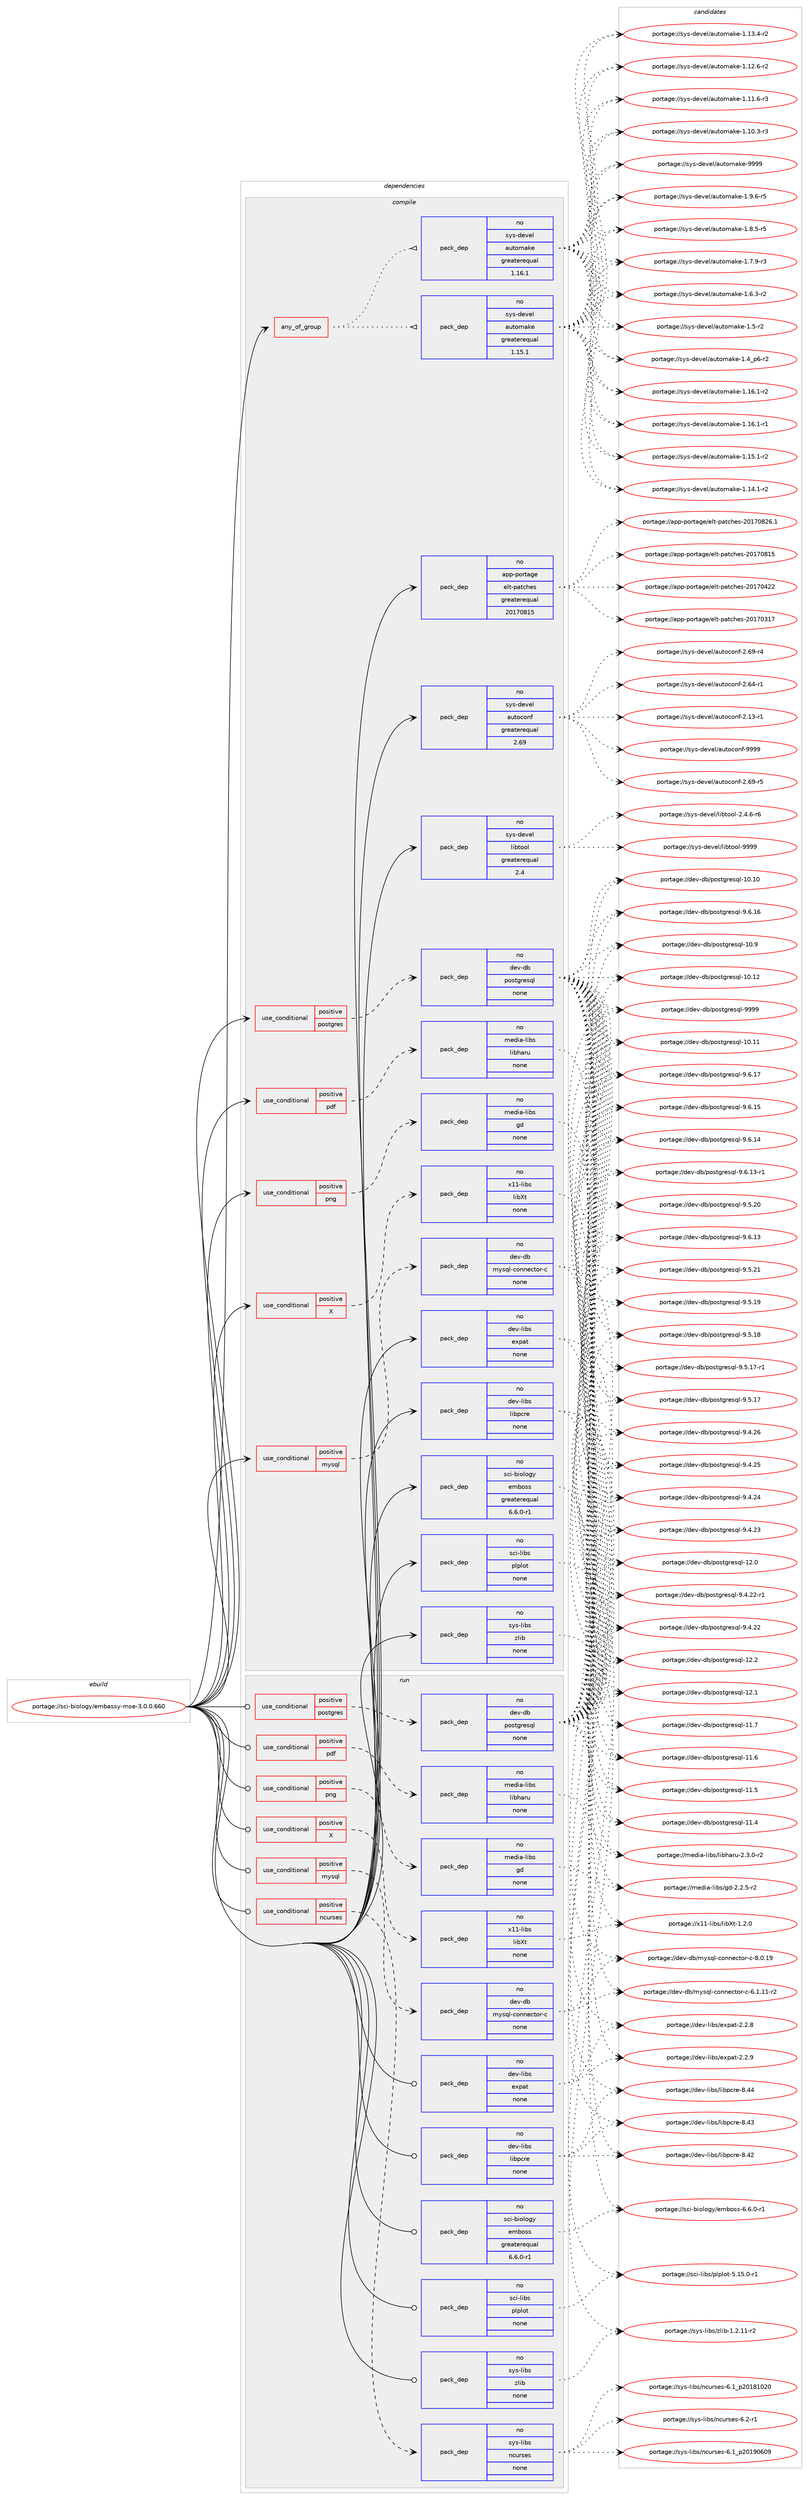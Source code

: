 digraph prolog {

# *************
# Graph options
# *************

newrank=true;
concentrate=true;
compound=true;
graph [rankdir=LR,fontname=Helvetica,fontsize=10,ranksep=1.5];#, ranksep=2.5, nodesep=0.2];
edge  [arrowhead=vee];
node  [fontname=Helvetica,fontsize=10];

# **********
# The ebuild
# **********

subgraph cluster_leftcol {
color=gray;
rank=same;
label=<<i>ebuild</i>>;
id [label="portage://sci-biology/embassy-mse-3.0.0.660", color=red, width=4, href="../sci-biology/embassy-mse-3.0.0.660.svg"];
}

# ****************
# The dependencies
# ****************

subgraph cluster_midcol {
color=gray;
label=<<i>dependencies</i>>;
subgraph cluster_compile {
fillcolor="#eeeeee";
style=filled;
label=<<i>compile</i>>;
subgraph any1183 {
dependency57295 [label=<<TABLE BORDER="0" CELLBORDER="1" CELLSPACING="0" CELLPADDING="4"><TR><TD CELLPADDING="10">any_of_group</TD></TR></TABLE>>, shape=none, color=red];subgraph pack44361 {
dependency57296 [label=<<TABLE BORDER="0" CELLBORDER="1" CELLSPACING="0" CELLPADDING="4" WIDTH="220"><TR><TD ROWSPAN="6" CELLPADDING="30">pack_dep</TD></TR><TR><TD WIDTH="110">no</TD></TR><TR><TD>sys-devel</TD></TR><TR><TD>automake</TD></TR><TR><TD>greaterequal</TD></TR><TR><TD>1.16.1</TD></TR></TABLE>>, shape=none, color=blue];
}
dependency57295:e -> dependency57296:w [weight=20,style="dotted",arrowhead="oinv"];
subgraph pack44362 {
dependency57297 [label=<<TABLE BORDER="0" CELLBORDER="1" CELLSPACING="0" CELLPADDING="4" WIDTH="220"><TR><TD ROWSPAN="6" CELLPADDING="30">pack_dep</TD></TR><TR><TD WIDTH="110">no</TD></TR><TR><TD>sys-devel</TD></TR><TR><TD>automake</TD></TR><TR><TD>greaterequal</TD></TR><TR><TD>1.15.1</TD></TR></TABLE>>, shape=none, color=blue];
}
dependency57295:e -> dependency57297:w [weight=20,style="dotted",arrowhead="oinv"];
}
id:e -> dependency57295:w [weight=20,style="solid",arrowhead="vee"];
subgraph cond11696 {
dependency57298 [label=<<TABLE BORDER="0" CELLBORDER="1" CELLSPACING="0" CELLPADDING="4"><TR><TD ROWSPAN="3" CELLPADDING="10">use_conditional</TD></TR><TR><TD>positive</TD></TR><TR><TD>X</TD></TR></TABLE>>, shape=none, color=red];
subgraph pack44363 {
dependency57299 [label=<<TABLE BORDER="0" CELLBORDER="1" CELLSPACING="0" CELLPADDING="4" WIDTH="220"><TR><TD ROWSPAN="6" CELLPADDING="30">pack_dep</TD></TR><TR><TD WIDTH="110">no</TD></TR><TR><TD>x11-libs</TD></TR><TR><TD>libXt</TD></TR><TR><TD>none</TD></TR><TR><TD></TD></TR></TABLE>>, shape=none, color=blue];
}
dependency57298:e -> dependency57299:w [weight=20,style="dashed",arrowhead="vee"];
}
id:e -> dependency57298:w [weight=20,style="solid",arrowhead="vee"];
subgraph cond11697 {
dependency57300 [label=<<TABLE BORDER="0" CELLBORDER="1" CELLSPACING="0" CELLPADDING="4"><TR><TD ROWSPAN="3" CELLPADDING="10">use_conditional</TD></TR><TR><TD>positive</TD></TR><TR><TD>mysql</TD></TR></TABLE>>, shape=none, color=red];
subgraph pack44364 {
dependency57301 [label=<<TABLE BORDER="0" CELLBORDER="1" CELLSPACING="0" CELLPADDING="4" WIDTH="220"><TR><TD ROWSPAN="6" CELLPADDING="30">pack_dep</TD></TR><TR><TD WIDTH="110">no</TD></TR><TR><TD>dev-db</TD></TR><TR><TD>mysql-connector-c</TD></TR><TR><TD>none</TD></TR><TR><TD></TD></TR></TABLE>>, shape=none, color=blue];
}
dependency57300:e -> dependency57301:w [weight=20,style="dashed",arrowhead="vee"];
}
id:e -> dependency57300:w [weight=20,style="solid",arrowhead="vee"];
subgraph cond11698 {
dependency57302 [label=<<TABLE BORDER="0" CELLBORDER="1" CELLSPACING="0" CELLPADDING="4"><TR><TD ROWSPAN="3" CELLPADDING="10">use_conditional</TD></TR><TR><TD>positive</TD></TR><TR><TD>pdf</TD></TR></TABLE>>, shape=none, color=red];
subgraph pack44365 {
dependency57303 [label=<<TABLE BORDER="0" CELLBORDER="1" CELLSPACING="0" CELLPADDING="4" WIDTH="220"><TR><TD ROWSPAN="6" CELLPADDING="30">pack_dep</TD></TR><TR><TD WIDTH="110">no</TD></TR><TR><TD>media-libs</TD></TR><TR><TD>libharu</TD></TR><TR><TD>none</TD></TR><TR><TD></TD></TR></TABLE>>, shape=none, color=blue];
}
dependency57302:e -> dependency57303:w [weight=20,style="dashed",arrowhead="vee"];
}
id:e -> dependency57302:w [weight=20,style="solid",arrowhead="vee"];
subgraph cond11699 {
dependency57304 [label=<<TABLE BORDER="0" CELLBORDER="1" CELLSPACING="0" CELLPADDING="4"><TR><TD ROWSPAN="3" CELLPADDING="10">use_conditional</TD></TR><TR><TD>positive</TD></TR><TR><TD>png</TD></TR></TABLE>>, shape=none, color=red];
subgraph pack44366 {
dependency57305 [label=<<TABLE BORDER="0" CELLBORDER="1" CELLSPACING="0" CELLPADDING="4" WIDTH="220"><TR><TD ROWSPAN="6" CELLPADDING="30">pack_dep</TD></TR><TR><TD WIDTH="110">no</TD></TR><TR><TD>media-libs</TD></TR><TR><TD>gd</TD></TR><TR><TD>none</TD></TR><TR><TD></TD></TR></TABLE>>, shape=none, color=blue];
}
dependency57304:e -> dependency57305:w [weight=20,style="dashed",arrowhead="vee"];
}
id:e -> dependency57304:w [weight=20,style="solid",arrowhead="vee"];
subgraph cond11700 {
dependency57306 [label=<<TABLE BORDER="0" CELLBORDER="1" CELLSPACING="0" CELLPADDING="4"><TR><TD ROWSPAN="3" CELLPADDING="10">use_conditional</TD></TR><TR><TD>positive</TD></TR><TR><TD>postgres</TD></TR></TABLE>>, shape=none, color=red];
subgraph pack44367 {
dependency57307 [label=<<TABLE BORDER="0" CELLBORDER="1" CELLSPACING="0" CELLPADDING="4" WIDTH="220"><TR><TD ROWSPAN="6" CELLPADDING="30">pack_dep</TD></TR><TR><TD WIDTH="110">no</TD></TR><TR><TD>dev-db</TD></TR><TR><TD>postgresql</TD></TR><TR><TD>none</TD></TR><TR><TD></TD></TR></TABLE>>, shape=none, color=blue];
}
dependency57306:e -> dependency57307:w [weight=20,style="dashed",arrowhead="vee"];
}
id:e -> dependency57306:w [weight=20,style="solid",arrowhead="vee"];
subgraph pack44368 {
dependency57308 [label=<<TABLE BORDER="0" CELLBORDER="1" CELLSPACING="0" CELLPADDING="4" WIDTH="220"><TR><TD ROWSPAN="6" CELLPADDING="30">pack_dep</TD></TR><TR><TD WIDTH="110">no</TD></TR><TR><TD>app-portage</TD></TR><TR><TD>elt-patches</TD></TR><TR><TD>greaterequal</TD></TR><TR><TD>20170815</TD></TR></TABLE>>, shape=none, color=blue];
}
id:e -> dependency57308:w [weight=20,style="solid",arrowhead="vee"];
subgraph pack44369 {
dependency57309 [label=<<TABLE BORDER="0" CELLBORDER="1" CELLSPACING="0" CELLPADDING="4" WIDTH="220"><TR><TD ROWSPAN="6" CELLPADDING="30">pack_dep</TD></TR><TR><TD WIDTH="110">no</TD></TR><TR><TD>dev-libs</TD></TR><TR><TD>expat</TD></TR><TR><TD>none</TD></TR><TR><TD></TD></TR></TABLE>>, shape=none, color=blue];
}
id:e -> dependency57309:w [weight=20,style="solid",arrowhead="vee"];
subgraph pack44370 {
dependency57310 [label=<<TABLE BORDER="0" CELLBORDER="1" CELLSPACING="0" CELLPADDING="4" WIDTH="220"><TR><TD ROWSPAN="6" CELLPADDING="30">pack_dep</TD></TR><TR><TD WIDTH="110">no</TD></TR><TR><TD>dev-libs</TD></TR><TR><TD>libpcre</TD></TR><TR><TD>none</TD></TR><TR><TD></TD></TR></TABLE>>, shape=none, color=blue];
}
id:e -> dependency57310:w [weight=20,style="solid",arrowhead="vee"];
subgraph pack44371 {
dependency57311 [label=<<TABLE BORDER="0" CELLBORDER="1" CELLSPACING="0" CELLPADDING="4" WIDTH="220"><TR><TD ROWSPAN="6" CELLPADDING="30">pack_dep</TD></TR><TR><TD WIDTH="110">no</TD></TR><TR><TD>sci-biology</TD></TR><TR><TD>emboss</TD></TR><TR><TD>greaterequal</TD></TR><TR><TD>6.6.0-r1</TD></TR></TABLE>>, shape=none, color=blue];
}
id:e -> dependency57311:w [weight=20,style="solid",arrowhead="vee"];
subgraph pack44372 {
dependency57312 [label=<<TABLE BORDER="0" CELLBORDER="1" CELLSPACING="0" CELLPADDING="4" WIDTH="220"><TR><TD ROWSPAN="6" CELLPADDING="30">pack_dep</TD></TR><TR><TD WIDTH="110">no</TD></TR><TR><TD>sci-libs</TD></TR><TR><TD>plplot</TD></TR><TR><TD>none</TD></TR><TR><TD></TD></TR></TABLE>>, shape=none, color=blue];
}
id:e -> dependency57312:w [weight=20,style="solid",arrowhead="vee"];
subgraph pack44373 {
dependency57313 [label=<<TABLE BORDER="0" CELLBORDER="1" CELLSPACING="0" CELLPADDING="4" WIDTH="220"><TR><TD ROWSPAN="6" CELLPADDING="30">pack_dep</TD></TR><TR><TD WIDTH="110">no</TD></TR><TR><TD>sys-devel</TD></TR><TR><TD>autoconf</TD></TR><TR><TD>greaterequal</TD></TR><TR><TD>2.69</TD></TR></TABLE>>, shape=none, color=blue];
}
id:e -> dependency57313:w [weight=20,style="solid",arrowhead="vee"];
subgraph pack44374 {
dependency57314 [label=<<TABLE BORDER="0" CELLBORDER="1" CELLSPACING="0" CELLPADDING="4" WIDTH="220"><TR><TD ROWSPAN="6" CELLPADDING="30">pack_dep</TD></TR><TR><TD WIDTH="110">no</TD></TR><TR><TD>sys-devel</TD></TR><TR><TD>libtool</TD></TR><TR><TD>greaterequal</TD></TR><TR><TD>2.4</TD></TR></TABLE>>, shape=none, color=blue];
}
id:e -> dependency57314:w [weight=20,style="solid",arrowhead="vee"];
subgraph pack44375 {
dependency57315 [label=<<TABLE BORDER="0" CELLBORDER="1" CELLSPACING="0" CELLPADDING="4" WIDTH="220"><TR><TD ROWSPAN="6" CELLPADDING="30">pack_dep</TD></TR><TR><TD WIDTH="110">no</TD></TR><TR><TD>sys-libs</TD></TR><TR><TD>zlib</TD></TR><TR><TD>none</TD></TR><TR><TD></TD></TR></TABLE>>, shape=none, color=blue];
}
id:e -> dependency57315:w [weight=20,style="solid",arrowhead="vee"];
}
subgraph cluster_compileandrun {
fillcolor="#eeeeee";
style=filled;
label=<<i>compile and run</i>>;
}
subgraph cluster_run {
fillcolor="#eeeeee";
style=filled;
label=<<i>run</i>>;
subgraph cond11701 {
dependency57316 [label=<<TABLE BORDER="0" CELLBORDER="1" CELLSPACING="0" CELLPADDING="4"><TR><TD ROWSPAN="3" CELLPADDING="10">use_conditional</TD></TR><TR><TD>positive</TD></TR><TR><TD>X</TD></TR></TABLE>>, shape=none, color=red];
subgraph pack44376 {
dependency57317 [label=<<TABLE BORDER="0" CELLBORDER="1" CELLSPACING="0" CELLPADDING="4" WIDTH="220"><TR><TD ROWSPAN="6" CELLPADDING="30">pack_dep</TD></TR><TR><TD WIDTH="110">no</TD></TR><TR><TD>x11-libs</TD></TR><TR><TD>libXt</TD></TR><TR><TD>none</TD></TR><TR><TD></TD></TR></TABLE>>, shape=none, color=blue];
}
dependency57316:e -> dependency57317:w [weight=20,style="dashed",arrowhead="vee"];
}
id:e -> dependency57316:w [weight=20,style="solid",arrowhead="odot"];
subgraph cond11702 {
dependency57318 [label=<<TABLE BORDER="0" CELLBORDER="1" CELLSPACING="0" CELLPADDING="4"><TR><TD ROWSPAN="3" CELLPADDING="10">use_conditional</TD></TR><TR><TD>positive</TD></TR><TR><TD>mysql</TD></TR></TABLE>>, shape=none, color=red];
subgraph pack44377 {
dependency57319 [label=<<TABLE BORDER="0" CELLBORDER="1" CELLSPACING="0" CELLPADDING="4" WIDTH="220"><TR><TD ROWSPAN="6" CELLPADDING="30">pack_dep</TD></TR><TR><TD WIDTH="110">no</TD></TR><TR><TD>dev-db</TD></TR><TR><TD>mysql-connector-c</TD></TR><TR><TD>none</TD></TR><TR><TD></TD></TR></TABLE>>, shape=none, color=blue];
}
dependency57318:e -> dependency57319:w [weight=20,style="dashed",arrowhead="vee"];
}
id:e -> dependency57318:w [weight=20,style="solid",arrowhead="odot"];
subgraph cond11703 {
dependency57320 [label=<<TABLE BORDER="0" CELLBORDER="1" CELLSPACING="0" CELLPADDING="4"><TR><TD ROWSPAN="3" CELLPADDING="10">use_conditional</TD></TR><TR><TD>positive</TD></TR><TR><TD>ncurses</TD></TR></TABLE>>, shape=none, color=red];
subgraph pack44378 {
dependency57321 [label=<<TABLE BORDER="0" CELLBORDER="1" CELLSPACING="0" CELLPADDING="4" WIDTH="220"><TR><TD ROWSPAN="6" CELLPADDING="30">pack_dep</TD></TR><TR><TD WIDTH="110">no</TD></TR><TR><TD>sys-libs</TD></TR><TR><TD>ncurses</TD></TR><TR><TD>none</TD></TR><TR><TD></TD></TR></TABLE>>, shape=none, color=blue];
}
dependency57320:e -> dependency57321:w [weight=20,style="dashed",arrowhead="vee"];
}
id:e -> dependency57320:w [weight=20,style="solid",arrowhead="odot"];
subgraph cond11704 {
dependency57322 [label=<<TABLE BORDER="0" CELLBORDER="1" CELLSPACING="0" CELLPADDING="4"><TR><TD ROWSPAN="3" CELLPADDING="10">use_conditional</TD></TR><TR><TD>positive</TD></TR><TR><TD>pdf</TD></TR></TABLE>>, shape=none, color=red];
subgraph pack44379 {
dependency57323 [label=<<TABLE BORDER="0" CELLBORDER="1" CELLSPACING="0" CELLPADDING="4" WIDTH="220"><TR><TD ROWSPAN="6" CELLPADDING="30">pack_dep</TD></TR><TR><TD WIDTH="110">no</TD></TR><TR><TD>media-libs</TD></TR><TR><TD>libharu</TD></TR><TR><TD>none</TD></TR><TR><TD></TD></TR></TABLE>>, shape=none, color=blue];
}
dependency57322:e -> dependency57323:w [weight=20,style="dashed",arrowhead="vee"];
}
id:e -> dependency57322:w [weight=20,style="solid",arrowhead="odot"];
subgraph cond11705 {
dependency57324 [label=<<TABLE BORDER="0" CELLBORDER="1" CELLSPACING="0" CELLPADDING="4"><TR><TD ROWSPAN="3" CELLPADDING="10">use_conditional</TD></TR><TR><TD>positive</TD></TR><TR><TD>png</TD></TR></TABLE>>, shape=none, color=red];
subgraph pack44380 {
dependency57325 [label=<<TABLE BORDER="0" CELLBORDER="1" CELLSPACING="0" CELLPADDING="4" WIDTH="220"><TR><TD ROWSPAN="6" CELLPADDING="30">pack_dep</TD></TR><TR><TD WIDTH="110">no</TD></TR><TR><TD>media-libs</TD></TR><TR><TD>gd</TD></TR><TR><TD>none</TD></TR><TR><TD></TD></TR></TABLE>>, shape=none, color=blue];
}
dependency57324:e -> dependency57325:w [weight=20,style="dashed",arrowhead="vee"];
}
id:e -> dependency57324:w [weight=20,style="solid",arrowhead="odot"];
subgraph cond11706 {
dependency57326 [label=<<TABLE BORDER="0" CELLBORDER="1" CELLSPACING="0" CELLPADDING="4"><TR><TD ROWSPAN="3" CELLPADDING="10">use_conditional</TD></TR><TR><TD>positive</TD></TR><TR><TD>postgres</TD></TR></TABLE>>, shape=none, color=red];
subgraph pack44381 {
dependency57327 [label=<<TABLE BORDER="0" CELLBORDER="1" CELLSPACING="0" CELLPADDING="4" WIDTH="220"><TR><TD ROWSPAN="6" CELLPADDING="30">pack_dep</TD></TR><TR><TD WIDTH="110">no</TD></TR><TR><TD>dev-db</TD></TR><TR><TD>postgresql</TD></TR><TR><TD>none</TD></TR><TR><TD></TD></TR></TABLE>>, shape=none, color=blue];
}
dependency57326:e -> dependency57327:w [weight=20,style="dashed",arrowhead="vee"];
}
id:e -> dependency57326:w [weight=20,style="solid",arrowhead="odot"];
subgraph pack44382 {
dependency57328 [label=<<TABLE BORDER="0" CELLBORDER="1" CELLSPACING="0" CELLPADDING="4" WIDTH="220"><TR><TD ROWSPAN="6" CELLPADDING="30">pack_dep</TD></TR><TR><TD WIDTH="110">no</TD></TR><TR><TD>dev-libs</TD></TR><TR><TD>expat</TD></TR><TR><TD>none</TD></TR><TR><TD></TD></TR></TABLE>>, shape=none, color=blue];
}
id:e -> dependency57328:w [weight=20,style="solid",arrowhead="odot"];
subgraph pack44383 {
dependency57329 [label=<<TABLE BORDER="0" CELLBORDER="1" CELLSPACING="0" CELLPADDING="4" WIDTH="220"><TR><TD ROWSPAN="6" CELLPADDING="30">pack_dep</TD></TR><TR><TD WIDTH="110">no</TD></TR><TR><TD>dev-libs</TD></TR><TR><TD>libpcre</TD></TR><TR><TD>none</TD></TR><TR><TD></TD></TR></TABLE>>, shape=none, color=blue];
}
id:e -> dependency57329:w [weight=20,style="solid",arrowhead="odot"];
subgraph pack44384 {
dependency57330 [label=<<TABLE BORDER="0" CELLBORDER="1" CELLSPACING="0" CELLPADDING="4" WIDTH="220"><TR><TD ROWSPAN="6" CELLPADDING="30">pack_dep</TD></TR><TR><TD WIDTH="110">no</TD></TR><TR><TD>sci-biology</TD></TR><TR><TD>emboss</TD></TR><TR><TD>greaterequal</TD></TR><TR><TD>6.6.0-r1</TD></TR></TABLE>>, shape=none, color=blue];
}
id:e -> dependency57330:w [weight=20,style="solid",arrowhead="odot"];
subgraph pack44385 {
dependency57331 [label=<<TABLE BORDER="0" CELLBORDER="1" CELLSPACING="0" CELLPADDING="4" WIDTH="220"><TR><TD ROWSPAN="6" CELLPADDING="30">pack_dep</TD></TR><TR><TD WIDTH="110">no</TD></TR><TR><TD>sci-libs</TD></TR><TR><TD>plplot</TD></TR><TR><TD>none</TD></TR><TR><TD></TD></TR></TABLE>>, shape=none, color=blue];
}
id:e -> dependency57331:w [weight=20,style="solid",arrowhead="odot"];
subgraph pack44386 {
dependency57332 [label=<<TABLE BORDER="0" CELLBORDER="1" CELLSPACING="0" CELLPADDING="4" WIDTH="220"><TR><TD ROWSPAN="6" CELLPADDING="30">pack_dep</TD></TR><TR><TD WIDTH="110">no</TD></TR><TR><TD>sys-libs</TD></TR><TR><TD>zlib</TD></TR><TR><TD>none</TD></TR><TR><TD></TD></TR></TABLE>>, shape=none, color=blue];
}
id:e -> dependency57332:w [weight=20,style="solid",arrowhead="odot"];
}
}

# **************
# The candidates
# **************

subgraph cluster_choices {
rank=same;
color=gray;
label=<<i>candidates</i>>;

subgraph choice44361 {
color=black;
nodesep=1;
choice115121115451001011181011084797117116111109971071014557575757 [label="portage://sys-devel/automake-9999", color=red, width=4,href="../sys-devel/automake-9999.svg"];
choice115121115451001011181011084797117116111109971071014549465746544511453 [label="portage://sys-devel/automake-1.9.6-r5", color=red, width=4,href="../sys-devel/automake-1.9.6-r5.svg"];
choice115121115451001011181011084797117116111109971071014549465646534511453 [label="portage://sys-devel/automake-1.8.5-r5", color=red, width=4,href="../sys-devel/automake-1.8.5-r5.svg"];
choice115121115451001011181011084797117116111109971071014549465546574511451 [label="portage://sys-devel/automake-1.7.9-r3", color=red, width=4,href="../sys-devel/automake-1.7.9-r3.svg"];
choice115121115451001011181011084797117116111109971071014549465446514511450 [label="portage://sys-devel/automake-1.6.3-r2", color=red, width=4,href="../sys-devel/automake-1.6.3-r2.svg"];
choice11512111545100101118101108479711711611110997107101454946534511450 [label="portage://sys-devel/automake-1.5-r2", color=red, width=4,href="../sys-devel/automake-1.5-r2.svg"];
choice115121115451001011181011084797117116111109971071014549465295112544511450 [label="portage://sys-devel/automake-1.4_p6-r2", color=red, width=4,href="../sys-devel/automake-1.4_p6-r2.svg"];
choice11512111545100101118101108479711711611110997107101454946495446494511450 [label="portage://sys-devel/automake-1.16.1-r2", color=red, width=4,href="../sys-devel/automake-1.16.1-r2.svg"];
choice11512111545100101118101108479711711611110997107101454946495446494511449 [label="portage://sys-devel/automake-1.16.1-r1", color=red, width=4,href="../sys-devel/automake-1.16.1-r1.svg"];
choice11512111545100101118101108479711711611110997107101454946495346494511450 [label="portage://sys-devel/automake-1.15.1-r2", color=red, width=4,href="../sys-devel/automake-1.15.1-r2.svg"];
choice11512111545100101118101108479711711611110997107101454946495246494511450 [label="portage://sys-devel/automake-1.14.1-r2", color=red, width=4,href="../sys-devel/automake-1.14.1-r2.svg"];
choice11512111545100101118101108479711711611110997107101454946495146524511450 [label="portage://sys-devel/automake-1.13.4-r2", color=red, width=4,href="../sys-devel/automake-1.13.4-r2.svg"];
choice11512111545100101118101108479711711611110997107101454946495046544511450 [label="portage://sys-devel/automake-1.12.6-r2", color=red, width=4,href="../sys-devel/automake-1.12.6-r2.svg"];
choice11512111545100101118101108479711711611110997107101454946494946544511451 [label="portage://sys-devel/automake-1.11.6-r3", color=red, width=4,href="../sys-devel/automake-1.11.6-r3.svg"];
choice11512111545100101118101108479711711611110997107101454946494846514511451 [label="portage://sys-devel/automake-1.10.3-r3", color=red, width=4,href="../sys-devel/automake-1.10.3-r3.svg"];
dependency57296:e -> choice115121115451001011181011084797117116111109971071014557575757:w [style=dotted,weight="100"];
dependency57296:e -> choice115121115451001011181011084797117116111109971071014549465746544511453:w [style=dotted,weight="100"];
dependency57296:e -> choice115121115451001011181011084797117116111109971071014549465646534511453:w [style=dotted,weight="100"];
dependency57296:e -> choice115121115451001011181011084797117116111109971071014549465546574511451:w [style=dotted,weight="100"];
dependency57296:e -> choice115121115451001011181011084797117116111109971071014549465446514511450:w [style=dotted,weight="100"];
dependency57296:e -> choice11512111545100101118101108479711711611110997107101454946534511450:w [style=dotted,weight="100"];
dependency57296:e -> choice115121115451001011181011084797117116111109971071014549465295112544511450:w [style=dotted,weight="100"];
dependency57296:e -> choice11512111545100101118101108479711711611110997107101454946495446494511450:w [style=dotted,weight="100"];
dependency57296:e -> choice11512111545100101118101108479711711611110997107101454946495446494511449:w [style=dotted,weight="100"];
dependency57296:e -> choice11512111545100101118101108479711711611110997107101454946495346494511450:w [style=dotted,weight="100"];
dependency57296:e -> choice11512111545100101118101108479711711611110997107101454946495246494511450:w [style=dotted,weight="100"];
dependency57296:e -> choice11512111545100101118101108479711711611110997107101454946495146524511450:w [style=dotted,weight="100"];
dependency57296:e -> choice11512111545100101118101108479711711611110997107101454946495046544511450:w [style=dotted,weight="100"];
dependency57296:e -> choice11512111545100101118101108479711711611110997107101454946494946544511451:w [style=dotted,weight="100"];
dependency57296:e -> choice11512111545100101118101108479711711611110997107101454946494846514511451:w [style=dotted,weight="100"];
}
subgraph choice44362 {
color=black;
nodesep=1;
choice115121115451001011181011084797117116111109971071014557575757 [label="portage://sys-devel/automake-9999", color=red, width=4,href="../sys-devel/automake-9999.svg"];
choice115121115451001011181011084797117116111109971071014549465746544511453 [label="portage://sys-devel/automake-1.9.6-r5", color=red, width=4,href="../sys-devel/automake-1.9.6-r5.svg"];
choice115121115451001011181011084797117116111109971071014549465646534511453 [label="portage://sys-devel/automake-1.8.5-r5", color=red, width=4,href="../sys-devel/automake-1.8.5-r5.svg"];
choice115121115451001011181011084797117116111109971071014549465546574511451 [label="portage://sys-devel/automake-1.7.9-r3", color=red, width=4,href="../sys-devel/automake-1.7.9-r3.svg"];
choice115121115451001011181011084797117116111109971071014549465446514511450 [label="portage://sys-devel/automake-1.6.3-r2", color=red, width=4,href="../sys-devel/automake-1.6.3-r2.svg"];
choice11512111545100101118101108479711711611110997107101454946534511450 [label="portage://sys-devel/automake-1.5-r2", color=red, width=4,href="../sys-devel/automake-1.5-r2.svg"];
choice115121115451001011181011084797117116111109971071014549465295112544511450 [label="portage://sys-devel/automake-1.4_p6-r2", color=red, width=4,href="../sys-devel/automake-1.4_p6-r2.svg"];
choice11512111545100101118101108479711711611110997107101454946495446494511450 [label="portage://sys-devel/automake-1.16.1-r2", color=red, width=4,href="../sys-devel/automake-1.16.1-r2.svg"];
choice11512111545100101118101108479711711611110997107101454946495446494511449 [label="portage://sys-devel/automake-1.16.1-r1", color=red, width=4,href="../sys-devel/automake-1.16.1-r1.svg"];
choice11512111545100101118101108479711711611110997107101454946495346494511450 [label="portage://sys-devel/automake-1.15.1-r2", color=red, width=4,href="../sys-devel/automake-1.15.1-r2.svg"];
choice11512111545100101118101108479711711611110997107101454946495246494511450 [label="portage://sys-devel/automake-1.14.1-r2", color=red, width=4,href="../sys-devel/automake-1.14.1-r2.svg"];
choice11512111545100101118101108479711711611110997107101454946495146524511450 [label="portage://sys-devel/automake-1.13.4-r2", color=red, width=4,href="../sys-devel/automake-1.13.4-r2.svg"];
choice11512111545100101118101108479711711611110997107101454946495046544511450 [label="portage://sys-devel/automake-1.12.6-r2", color=red, width=4,href="../sys-devel/automake-1.12.6-r2.svg"];
choice11512111545100101118101108479711711611110997107101454946494946544511451 [label="portage://sys-devel/automake-1.11.6-r3", color=red, width=4,href="../sys-devel/automake-1.11.6-r3.svg"];
choice11512111545100101118101108479711711611110997107101454946494846514511451 [label="portage://sys-devel/automake-1.10.3-r3", color=red, width=4,href="../sys-devel/automake-1.10.3-r3.svg"];
dependency57297:e -> choice115121115451001011181011084797117116111109971071014557575757:w [style=dotted,weight="100"];
dependency57297:e -> choice115121115451001011181011084797117116111109971071014549465746544511453:w [style=dotted,weight="100"];
dependency57297:e -> choice115121115451001011181011084797117116111109971071014549465646534511453:w [style=dotted,weight="100"];
dependency57297:e -> choice115121115451001011181011084797117116111109971071014549465546574511451:w [style=dotted,weight="100"];
dependency57297:e -> choice115121115451001011181011084797117116111109971071014549465446514511450:w [style=dotted,weight="100"];
dependency57297:e -> choice11512111545100101118101108479711711611110997107101454946534511450:w [style=dotted,weight="100"];
dependency57297:e -> choice115121115451001011181011084797117116111109971071014549465295112544511450:w [style=dotted,weight="100"];
dependency57297:e -> choice11512111545100101118101108479711711611110997107101454946495446494511450:w [style=dotted,weight="100"];
dependency57297:e -> choice11512111545100101118101108479711711611110997107101454946495446494511449:w [style=dotted,weight="100"];
dependency57297:e -> choice11512111545100101118101108479711711611110997107101454946495346494511450:w [style=dotted,weight="100"];
dependency57297:e -> choice11512111545100101118101108479711711611110997107101454946495246494511450:w [style=dotted,weight="100"];
dependency57297:e -> choice11512111545100101118101108479711711611110997107101454946495146524511450:w [style=dotted,weight="100"];
dependency57297:e -> choice11512111545100101118101108479711711611110997107101454946495046544511450:w [style=dotted,weight="100"];
dependency57297:e -> choice11512111545100101118101108479711711611110997107101454946494946544511451:w [style=dotted,weight="100"];
dependency57297:e -> choice11512111545100101118101108479711711611110997107101454946494846514511451:w [style=dotted,weight="100"];
}
subgraph choice44363 {
color=black;
nodesep=1;
choice12049494510810598115471081059888116454946504648 [label="portage://x11-libs/libXt-1.2.0", color=red, width=4,href="../x11-libs/libXt-1.2.0.svg"];
dependency57299:e -> choice12049494510810598115471081059888116454946504648:w [style=dotted,weight="100"];
}
subgraph choice44364 {
color=black;
nodesep=1;
choice100101118451009847109121115113108459911111011010199116111114459945564648464957 [label="portage://dev-db/mysql-connector-c-8.0.19", color=red, width=4,href="../dev-db/mysql-connector-c-8.0.19.svg"];
choice1001011184510098471091211151131084599111110110101991161111144599455446494649494511450 [label="portage://dev-db/mysql-connector-c-6.1.11-r2", color=red, width=4,href="../dev-db/mysql-connector-c-6.1.11-r2.svg"];
dependency57301:e -> choice100101118451009847109121115113108459911111011010199116111114459945564648464957:w [style=dotted,weight="100"];
dependency57301:e -> choice1001011184510098471091211151131084599111110110101991161111144599455446494649494511450:w [style=dotted,weight="100"];
}
subgraph choice44365 {
color=black;
nodesep=1;
choice1091011001059745108105981154710810598104971141174550465146484511450 [label="portage://media-libs/libharu-2.3.0-r2", color=red, width=4,href="../media-libs/libharu-2.3.0-r2.svg"];
dependency57303:e -> choice1091011001059745108105981154710810598104971141174550465146484511450:w [style=dotted,weight="100"];
}
subgraph choice44366 {
color=black;
nodesep=1;
choice109101100105974510810598115471031004550465046534511450 [label="portage://media-libs/gd-2.2.5-r2", color=red, width=4,href="../media-libs/gd-2.2.5-r2.svg"];
dependency57305:e -> choice109101100105974510810598115471031004550465046534511450:w [style=dotted,weight="100"];
}
subgraph choice44367 {
color=black;
nodesep=1;
choice1001011184510098471121111151161031141011151131084557575757 [label="portage://dev-db/postgresql-9999", color=red, width=4,href="../dev-db/postgresql-9999.svg"];
choice10010111845100984711211111511610311410111511310845574654464955 [label="portage://dev-db/postgresql-9.6.17", color=red, width=4,href="../dev-db/postgresql-9.6.17.svg"];
choice10010111845100984711211111511610311410111511310845574654464954 [label="portage://dev-db/postgresql-9.6.16", color=red, width=4,href="../dev-db/postgresql-9.6.16.svg"];
choice10010111845100984711211111511610311410111511310845574654464953 [label="portage://dev-db/postgresql-9.6.15", color=red, width=4,href="../dev-db/postgresql-9.6.15.svg"];
choice10010111845100984711211111511610311410111511310845574654464952 [label="portage://dev-db/postgresql-9.6.14", color=red, width=4,href="../dev-db/postgresql-9.6.14.svg"];
choice100101118451009847112111115116103114101115113108455746544649514511449 [label="portage://dev-db/postgresql-9.6.13-r1", color=red, width=4,href="../dev-db/postgresql-9.6.13-r1.svg"];
choice10010111845100984711211111511610311410111511310845574654464951 [label="portage://dev-db/postgresql-9.6.13", color=red, width=4,href="../dev-db/postgresql-9.6.13.svg"];
choice10010111845100984711211111511610311410111511310845574653465049 [label="portage://dev-db/postgresql-9.5.21", color=red, width=4,href="../dev-db/postgresql-9.5.21.svg"];
choice10010111845100984711211111511610311410111511310845574653465048 [label="portage://dev-db/postgresql-9.5.20", color=red, width=4,href="../dev-db/postgresql-9.5.20.svg"];
choice10010111845100984711211111511610311410111511310845574653464957 [label="portage://dev-db/postgresql-9.5.19", color=red, width=4,href="../dev-db/postgresql-9.5.19.svg"];
choice10010111845100984711211111511610311410111511310845574653464956 [label="portage://dev-db/postgresql-9.5.18", color=red, width=4,href="../dev-db/postgresql-9.5.18.svg"];
choice100101118451009847112111115116103114101115113108455746534649554511449 [label="portage://dev-db/postgresql-9.5.17-r1", color=red, width=4,href="../dev-db/postgresql-9.5.17-r1.svg"];
choice10010111845100984711211111511610311410111511310845574653464955 [label="portage://dev-db/postgresql-9.5.17", color=red, width=4,href="../dev-db/postgresql-9.5.17.svg"];
choice10010111845100984711211111511610311410111511310845574652465054 [label="portage://dev-db/postgresql-9.4.26", color=red, width=4,href="../dev-db/postgresql-9.4.26.svg"];
choice10010111845100984711211111511610311410111511310845574652465053 [label="portage://dev-db/postgresql-9.4.25", color=red, width=4,href="../dev-db/postgresql-9.4.25.svg"];
choice10010111845100984711211111511610311410111511310845574652465052 [label="portage://dev-db/postgresql-9.4.24", color=red, width=4,href="../dev-db/postgresql-9.4.24.svg"];
choice10010111845100984711211111511610311410111511310845574652465051 [label="portage://dev-db/postgresql-9.4.23", color=red, width=4,href="../dev-db/postgresql-9.4.23.svg"];
choice100101118451009847112111115116103114101115113108455746524650504511449 [label="portage://dev-db/postgresql-9.4.22-r1", color=red, width=4,href="../dev-db/postgresql-9.4.22-r1.svg"];
choice10010111845100984711211111511610311410111511310845574652465050 [label="portage://dev-db/postgresql-9.4.22", color=red, width=4,href="../dev-db/postgresql-9.4.22.svg"];
choice1001011184510098471121111151161031141011151131084549504650 [label="portage://dev-db/postgresql-12.2", color=red, width=4,href="../dev-db/postgresql-12.2.svg"];
choice1001011184510098471121111151161031141011151131084549504649 [label="portage://dev-db/postgresql-12.1", color=red, width=4,href="../dev-db/postgresql-12.1.svg"];
choice1001011184510098471121111151161031141011151131084549504648 [label="portage://dev-db/postgresql-12.0", color=red, width=4,href="../dev-db/postgresql-12.0.svg"];
choice1001011184510098471121111151161031141011151131084549494655 [label="portage://dev-db/postgresql-11.7", color=red, width=4,href="../dev-db/postgresql-11.7.svg"];
choice1001011184510098471121111151161031141011151131084549494654 [label="portage://dev-db/postgresql-11.6", color=red, width=4,href="../dev-db/postgresql-11.6.svg"];
choice1001011184510098471121111151161031141011151131084549494653 [label="portage://dev-db/postgresql-11.5", color=red, width=4,href="../dev-db/postgresql-11.5.svg"];
choice1001011184510098471121111151161031141011151131084549494652 [label="portage://dev-db/postgresql-11.4", color=red, width=4,href="../dev-db/postgresql-11.4.svg"];
choice1001011184510098471121111151161031141011151131084549484657 [label="portage://dev-db/postgresql-10.9", color=red, width=4,href="../dev-db/postgresql-10.9.svg"];
choice100101118451009847112111115116103114101115113108454948464950 [label="portage://dev-db/postgresql-10.12", color=red, width=4,href="../dev-db/postgresql-10.12.svg"];
choice100101118451009847112111115116103114101115113108454948464949 [label="portage://dev-db/postgresql-10.11", color=red, width=4,href="../dev-db/postgresql-10.11.svg"];
choice100101118451009847112111115116103114101115113108454948464948 [label="portage://dev-db/postgresql-10.10", color=red, width=4,href="../dev-db/postgresql-10.10.svg"];
dependency57307:e -> choice1001011184510098471121111151161031141011151131084557575757:w [style=dotted,weight="100"];
dependency57307:e -> choice10010111845100984711211111511610311410111511310845574654464955:w [style=dotted,weight="100"];
dependency57307:e -> choice10010111845100984711211111511610311410111511310845574654464954:w [style=dotted,weight="100"];
dependency57307:e -> choice10010111845100984711211111511610311410111511310845574654464953:w [style=dotted,weight="100"];
dependency57307:e -> choice10010111845100984711211111511610311410111511310845574654464952:w [style=dotted,weight="100"];
dependency57307:e -> choice100101118451009847112111115116103114101115113108455746544649514511449:w [style=dotted,weight="100"];
dependency57307:e -> choice10010111845100984711211111511610311410111511310845574654464951:w [style=dotted,weight="100"];
dependency57307:e -> choice10010111845100984711211111511610311410111511310845574653465049:w [style=dotted,weight="100"];
dependency57307:e -> choice10010111845100984711211111511610311410111511310845574653465048:w [style=dotted,weight="100"];
dependency57307:e -> choice10010111845100984711211111511610311410111511310845574653464957:w [style=dotted,weight="100"];
dependency57307:e -> choice10010111845100984711211111511610311410111511310845574653464956:w [style=dotted,weight="100"];
dependency57307:e -> choice100101118451009847112111115116103114101115113108455746534649554511449:w [style=dotted,weight="100"];
dependency57307:e -> choice10010111845100984711211111511610311410111511310845574653464955:w [style=dotted,weight="100"];
dependency57307:e -> choice10010111845100984711211111511610311410111511310845574652465054:w [style=dotted,weight="100"];
dependency57307:e -> choice10010111845100984711211111511610311410111511310845574652465053:w [style=dotted,weight="100"];
dependency57307:e -> choice10010111845100984711211111511610311410111511310845574652465052:w [style=dotted,weight="100"];
dependency57307:e -> choice10010111845100984711211111511610311410111511310845574652465051:w [style=dotted,weight="100"];
dependency57307:e -> choice100101118451009847112111115116103114101115113108455746524650504511449:w [style=dotted,weight="100"];
dependency57307:e -> choice10010111845100984711211111511610311410111511310845574652465050:w [style=dotted,weight="100"];
dependency57307:e -> choice1001011184510098471121111151161031141011151131084549504650:w [style=dotted,weight="100"];
dependency57307:e -> choice1001011184510098471121111151161031141011151131084549504649:w [style=dotted,weight="100"];
dependency57307:e -> choice1001011184510098471121111151161031141011151131084549504648:w [style=dotted,weight="100"];
dependency57307:e -> choice1001011184510098471121111151161031141011151131084549494655:w [style=dotted,weight="100"];
dependency57307:e -> choice1001011184510098471121111151161031141011151131084549494654:w [style=dotted,weight="100"];
dependency57307:e -> choice1001011184510098471121111151161031141011151131084549494653:w [style=dotted,weight="100"];
dependency57307:e -> choice1001011184510098471121111151161031141011151131084549494652:w [style=dotted,weight="100"];
dependency57307:e -> choice1001011184510098471121111151161031141011151131084549484657:w [style=dotted,weight="100"];
dependency57307:e -> choice100101118451009847112111115116103114101115113108454948464950:w [style=dotted,weight="100"];
dependency57307:e -> choice100101118451009847112111115116103114101115113108454948464949:w [style=dotted,weight="100"];
dependency57307:e -> choice100101118451009847112111115116103114101115113108454948464948:w [style=dotted,weight="100"];
}
subgraph choice44368 {
color=black;
nodesep=1;
choice971121124511211111411697103101471011081164511297116991041011154550484955485650544649 [label="portage://app-portage/elt-patches-20170826.1", color=red, width=4,href="../app-portage/elt-patches-20170826.1.svg"];
choice97112112451121111141169710310147101108116451129711699104101115455048495548564953 [label="portage://app-portage/elt-patches-20170815", color=red, width=4,href="../app-portage/elt-patches-20170815.svg"];
choice97112112451121111141169710310147101108116451129711699104101115455048495548525050 [label="portage://app-portage/elt-patches-20170422", color=red, width=4,href="../app-portage/elt-patches-20170422.svg"];
choice97112112451121111141169710310147101108116451129711699104101115455048495548514955 [label="portage://app-portage/elt-patches-20170317", color=red, width=4,href="../app-portage/elt-patches-20170317.svg"];
dependency57308:e -> choice971121124511211111411697103101471011081164511297116991041011154550484955485650544649:w [style=dotted,weight="100"];
dependency57308:e -> choice97112112451121111141169710310147101108116451129711699104101115455048495548564953:w [style=dotted,weight="100"];
dependency57308:e -> choice97112112451121111141169710310147101108116451129711699104101115455048495548525050:w [style=dotted,weight="100"];
dependency57308:e -> choice97112112451121111141169710310147101108116451129711699104101115455048495548514955:w [style=dotted,weight="100"];
}
subgraph choice44369 {
color=black;
nodesep=1;
choice10010111845108105981154710112011297116455046504657 [label="portage://dev-libs/expat-2.2.9", color=red, width=4,href="../dev-libs/expat-2.2.9.svg"];
choice10010111845108105981154710112011297116455046504656 [label="portage://dev-libs/expat-2.2.8", color=red, width=4,href="../dev-libs/expat-2.2.8.svg"];
dependency57309:e -> choice10010111845108105981154710112011297116455046504657:w [style=dotted,weight="100"];
dependency57309:e -> choice10010111845108105981154710112011297116455046504656:w [style=dotted,weight="100"];
}
subgraph choice44370 {
color=black;
nodesep=1;
choice10010111845108105981154710810598112991141014556465252 [label="portage://dev-libs/libpcre-8.44", color=red, width=4,href="../dev-libs/libpcre-8.44.svg"];
choice10010111845108105981154710810598112991141014556465251 [label="portage://dev-libs/libpcre-8.43", color=red, width=4,href="../dev-libs/libpcre-8.43.svg"];
choice10010111845108105981154710810598112991141014556465250 [label="portage://dev-libs/libpcre-8.42", color=red, width=4,href="../dev-libs/libpcre-8.42.svg"];
dependency57310:e -> choice10010111845108105981154710810598112991141014556465252:w [style=dotted,weight="100"];
dependency57310:e -> choice10010111845108105981154710810598112991141014556465251:w [style=dotted,weight="100"];
dependency57310:e -> choice10010111845108105981154710810598112991141014556465250:w [style=dotted,weight="100"];
}
subgraph choice44371 {
color=black;
nodesep=1;
choice11599105459810511110811110312147101109981111151154554465446484511449 [label="portage://sci-biology/emboss-6.6.0-r1", color=red, width=4,href="../sci-biology/emboss-6.6.0-r1.svg"];
dependency57311:e -> choice11599105459810511110811110312147101109981111151154554465446484511449:w [style=dotted,weight="100"];
}
subgraph choice44372 {
color=black;
nodesep=1;
choice11599105451081059811547112108112108111116455346495346484511449 [label="portage://sci-libs/plplot-5.15.0-r1", color=red, width=4,href="../sci-libs/plplot-5.15.0-r1.svg"];
dependency57312:e -> choice11599105451081059811547112108112108111116455346495346484511449:w [style=dotted,weight="100"];
}
subgraph choice44373 {
color=black;
nodesep=1;
choice115121115451001011181011084797117116111991111101024557575757 [label="portage://sys-devel/autoconf-9999", color=red, width=4,href="../sys-devel/autoconf-9999.svg"];
choice1151211154510010111810110847971171161119911111010245504654574511453 [label="portage://sys-devel/autoconf-2.69-r5", color=red, width=4,href="../sys-devel/autoconf-2.69-r5.svg"];
choice1151211154510010111810110847971171161119911111010245504654574511452 [label="portage://sys-devel/autoconf-2.69-r4", color=red, width=4,href="../sys-devel/autoconf-2.69-r4.svg"];
choice1151211154510010111810110847971171161119911111010245504654524511449 [label="portage://sys-devel/autoconf-2.64-r1", color=red, width=4,href="../sys-devel/autoconf-2.64-r1.svg"];
choice1151211154510010111810110847971171161119911111010245504649514511449 [label="portage://sys-devel/autoconf-2.13-r1", color=red, width=4,href="../sys-devel/autoconf-2.13-r1.svg"];
dependency57313:e -> choice115121115451001011181011084797117116111991111101024557575757:w [style=dotted,weight="100"];
dependency57313:e -> choice1151211154510010111810110847971171161119911111010245504654574511453:w [style=dotted,weight="100"];
dependency57313:e -> choice1151211154510010111810110847971171161119911111010245504654574511452:w [style=dotted,weight="100"];
dependency57313:e -> choice1151211154510010111810110847971171161119911111010245504654524511449:w [style=dotted,weight="100"];
dependency57313:e -> choice1151211154510010111810110847971171161119911111010245504649514511449:w [style=dotted,weight="100"];
}
subgraph choice44374 {
color=black;
nodesep=1;
choice1151211154510010111810110847108105981161111111084557575757 [label="portage://sys-devel/libtool-9999", color=red, width=4,href="../sys-devel/libtool-9999.svg"];
choice1151211154510010111810110847108105981161111111084550465246544511454 [label="portage://sys-devel/libtool-2.4.6-r6", color=red, width=4,href="../sys-devel/libtool-2.4.6-r6.svg"];
dependency57314:e -> choice1151211154510010111810110847108105981161111111084557575757:w [style=dotted,weight="100"];
dependency57314:e -> choice1151211154510010111810110847108105981161111111084550465246544511454:w [style=dotted,weight="100"];
}
subgraph choice44375 {
color=black;
nodesep=1;
choice11512111545108105981154712210810598454946504649494511450 [label="portage://sys-libs/zlib-1.2.11-r2", color=red, width=4,href="../sys-libs/zlib-1.2.11-r2.svg"];
dependency57315:e -> choice11512111545108105981154712210810598454946504649494511450:w [style=dotted,weight="100"];
}
subgraph choice44376 {
color=black;
nodesep=1;
choice12049494510810598115471081059888116454946504648 [label="portage://x11-libs/libXt-1.2.0", color=red, width=4,href="../x11-libs/libXt-1.2.0.svg"];
dependency57317:e -> choice12049494510810598115471081059888116454946504648:w [style=dotted,weight="100"];
}
subgraph choice44377 {
color=black;
nodesep=1;
choice100101118451009847109121115113108459911111011010199116111114459945564648464957 [label="portage://dev-db/mysql-connector-c-8.0.19", color=red, width=4,href="../dev-db/mysql-connector-c-8.0.19.svg"];
choice1001011184510098471091211151131084599111110110101991161111144599455446494649494511450 [label="portage://dev-db/mysql-connector-c-6.1.11-r2", color=red, width=4,href="../dev-db/mysql-connector-c-6.1.11-r2.svg"];
dependency57319:e -> choice100101118451009847109121115113108459911111011010199116111114459945564648464957:w [style=dotted,weight="100"];
dependency57319:e -> choice1001011184510098471091211151131084599111110110101991161111144599455446494649494511450:w [style=dotted,weight="100"];
}
subgraph choice44378 {
color=black;
nodesep=1;
choice11512111545108105981154711099117114115101115455446504511449 [label="portage://sys-libs/ncurses-6.2-r1", color=red, width=4,href="../sys-libs/ncurses-6.2-r1.svg"];
choice1151211154510810598115471109911711411510111545544649951125048495748544857 [label="portage://sys-libs/ncurses-6.1_p20190609", color=red, width=4,href="../sys-libs/ncurses-6.1_p20190609.svg"];
choice1151211154510810598115471109911711411510111545544649951125048495649485048 [label="portage://sys-libs/ncurses-6.1_p20181020", color=red, width=4,href="../sys-libs/ncurses-6.1_p20181020.svg"];
dependency57321:e -> choice11512111545108105981154711099117114115101115455446504511449:w [style=dotted,weight="100"];
dependency57321:e -> choice1151211154510810598115471109911711411510111545544649951125048495748544857:w [style=dotted,weight="100"];
dependency57321:e -> choice1151211154510810598115471109911711411510111545544649951125048495649485048:w [style=dotted,weight="100"];
}
subgraph choice44379 {
color=black;
nodesep=1;
choice1091011001059745108105981154710810598104971141174550465146484511450 [label="portage://media-libs/libharu-2.3.0-r2", color=red, width=4,href="../media-libs/libharu-2.3.0-r2.svg"];
dependency57323:e -> choice1091011001059745108105981154710810598104971141174550465146484511450:w [style=dotted,weight="100"];
}
subgraph choice44380 {
color=black;
nodesep=1;
choice109101100105974510810598115471031004550465046534511450 [label="portage://media-libs/gd-2.2.5-r2", color=red, width=4,href="../media-libs/gd-2.2.5-r2.svg"];
dependency57325:e -> choice109101100105974510810598115471031004550465046534511450:w [style=dotted,weight="100"];
}
subgraph choice44381 {
color=black;
nodesep=1;
choice1001011184510098471121111151161031141011151131084557575757 [label="portage://dev-db/postgresql-9999", color=red, width=4,href="../dev-db/postgresql-9999.svg"];
choice10010111845100984711211111511610311410111511310845574654464955 [label="portage://dev-db/postgresql-9.6.17", color=red, width=4,href="../dev-db/postgresql-9.6.17.svg"];
choice10010111845100984711211111511610311410111511310845574654464954 [label="portage://dev-db/postgresql-9.6.16", color=red, width=4,href="../dev-db/postgresql-9.6.16.svg"];
choice10010111845100984711211111511610311410111511310845574654464953 [label="portage://dev-db/postgresql-9.6.15", color=red, width=4,href="../dev-db/postgresql-9.6.15.svg"];
choice10010111845100984711211111511610311410111511310845574654464952 [label="portage://dev-db/postgresql-9.6.14", color=red, width=4,href="../dev-db/postgresql-9.6.14.svg"];
choice100101118451009847112111115116103114101115113108455746544649514511449 [label="portage://dev-db/postgresql-9.6.13-r1", color=red, width=4,href="../dev-db/postgresql-9.6.13-r1.svg"];
choice10010111845100984711211111511610311410111511310845574654464951 [label="portage://dev-db/postgresql-9.6.13", color=red, width=4,href="../dev-db/postgresql-9.6.13.svg"];
choice10010111845100984711211111511610311410111511310845574653465049 [label="portage://dev-db/postgresql-9.5.21", color=red, width=4,href="../dev-db/postgresql-9.5.21.svg"];
choice10010111845100984711211111511610311410111511310845574653465048 [label="portage://dev-db/postgresql-9.5.20", color=red, width=4,href="../dev-db/postgresql-9.5.20.svg"];
choice10010111845100984711211111511610311410111511310845574653464957 [label="portage://dev-db/postgresql-9.5.19", color=red, width=4,href="../dev-db/postgresql-9.5.19.svg"];
choice10010111845100984711211111511610311410111511310845574653464956 [label="portage://dev-db/postgresql-9.5.18", color=red, width=4,href="../dev-db/postgresql-9.5.18.svg"];
choice100101118451009847112111115116103114101115113108455746534649554511449 [label="portage://dev-db/postgresql-9.5.17-r1", color=red, width=4,href="../dev-db/postgresql-9.5.17-r1.svg"];
choice10010111845100984711211111511610311410111511310845574653464955 [label="portage://dev-db/postgresql-9.5.17", color=red, width=4,href="../dev-db/postgresql-9.5.17.svg"];
choice10010111845100984711211111511610311410111511310845574652465054 [label="portage://dev-db/postgresql-9.4.26", color=red, width=4,href="../dev-db/postgresql-9.4.26.svg"];
choice10010111845100984711211111511610311410111511310845574652465053 [label="portage://dev-db/postgresql-9.4.25", color=red, width=4,href="../dev-db/postgresql-9.4.25.svg"];
choice10010111845100984711211111511610311410111511310845574652465052 [label="portage://dev-db/postgresql-9.4.24", color=red, width=4,href="../dev-db/postgresql-9.4.24.svg"];
choice10010111845100984711211111511610311410111511310845574652465051 [label="portage://dev-db/postgresql-9.4.23", color=red, width=4,href="../dev-db/postgresql-9.4.23.svg"];
choice100101118451009847112111115116103114101115113108455746524650504511449 [label="portage://dev-db/postgresql-9.4.22-r1", color=red, width=4,href="../dev-db/postgresql-9.4.22-r1.svg"];
choice10010111845100984711211111511610311410111511310845574652465050 [label="portage://dev-db/postgresql-9.4.22", color=red, width=4,href="../dev-db/postgresql-9.4.22.svg"];
choice1001011184510098471121111151161031141011151131084549504650 [label="portage://dev-db/postgresql-12.2", color=red, width=4,href="../dev-db/postgresql-12.2.svg"];
choice1001011184510098471121111151161031141011151131084549504649 [label="portage://dev-db/postgresql-12.1", color=red, width=4,href="../dev-db/postgresql-12.1.svg"];
choice1001011184510098471121111151161031141011151131084549504648 [label="portage://dev-db/postgresql-12.0", color=red, width=4,href="../dev-db/postgresql-12.0.svg"];
choice1001011184510098471121111151161031141011151131084549494655 [label="portage://dev-db/postgresql-11.7", color=red, width=4,href="../dev-db/postgresql-11.7.svg"];
choice1001011184510098471121111151161031141011151131084549494654 [label="portage://dev-db/postgresql-11.6", color=red, width=4,href="../dev-db/postgresql-11.6.svg"];
choice1001011184510098471121111151161031141011151131084549494653 [label="portage://dev-db/postgresql-11.5", color=red, width=4,href="../dev-db/postgresql-11.5.svg"];
choice1001011184510098471121111151161031141011151131084549494652 [label="portage://dev-db/postgresql-11.4", color=red, width=4,href="../dev-db/postgresql-11.4.svg"];
choice1001011184510098471121111151161031141011151131084549484657 [label="portage://dev-db/postgresql-10.9", color=red, width=4,href="../dev-db/postgresql-10.9.svg"];
choice100101118451009847112111115116103114101115113108454948464950 [label="portage://dev-db/postgresql-10.12", color=red, width=4,href="../dev-db/postgresql-10.12.svg"];
choice100101118451009847112111115116103114101115113108454948464949 [label="portage://dev-db/postgresql-10.11", color=red, width=4,href="../dev-db/postgresql-10.11.svg"];
choice100101118451009847112111115116103114101115113108454948464948 [label="portage://dev-db/postgresql-10.10", color=red, width=4,href="../dev-db/postgresql-10.10.svg"];
dependency57327:e -> choice1001011184510098471121111151161031141011151131084557575757:w [style=dotted,weight="100"];
dependency57327:e -> choice10010111845100984711211111511610311410111511310845574654464955:w [style=dotted,weight="100"];
dependency57327:e -> choice10010111845100984711211111511610311410111511310845574654464954:w [style=dotted,weight="100"];
dependency57327:e -> choice10010111845100984711211111511610311410111511310845574654464953:w [style=dotted,weight="100"];
dependency57327:e -> choice10010111845100984711211111511610311410111511310845574654464952:w [style=dotted,weight="100"];
dependency57327:e -> choice100101118451009847112111115116103114101115113108455746544649514511449:w [style=dotted,weight="100"];
dependency57327:e -> choice10010111845100984711211111511610311410111511310845574654464951:w [style=dotted,weight="100"];
dependency57327:e -> choice10010111845100984711211111511610311410111511310845574653465049:w [style=dotted,weight="100"];
dependency57327:e -> choice10010111845100984711211111511610311410111511310845574653465048:w [style=dotted,weight="100"];
dependency57327:e -> choice10010111845100984711211111511610311410111511310845574653464957:w [style=dotted,weight="100"];
dependency57327:e -> choice10010111845100984711211111511610311410111511310845574653464956:w [style=dotted,weight="100"];
dependency57327:e -> choice100101118451009847112111115116103114101115113108455746534649554511449:w [style=dotted,weight="100"];
dependency57327:e -> choice10010111845100984711211111511610311410111511310845574653464955:w [style=dotted,weight="100"];
dependency57327:e -> choice10010111845100984711211111511610311410111511310845574652465054:w [style=dotted,weight="100"];
dependency57327:e -> choice10010111845100984711211111511610311410111511310845574652465053:w [style=dotted,weight="100"];
dependency57327:e -> choice10010111845100984711211111511610311410111511310845574652465052:w [style=dotted,weight="100"];
dependency57327:e -> choice10010111845100984711211111511610311410111511310845574652465051:w [style=dotted,weight="100"];
dependency57327:e -> choice100101118451009847112111115116103114101115113108455746524650504511449:w [style=dotted,weight="100"];
dependency57327:e -> choice10010111845100984711211111511610311410111511310845574652465050:w [style=dotted,weight="100"];
dependency57327:e -> choice1001011184510098471121111151161031141011151131084549504650:w [style=dotted,weight="100"];
dependency57327:e -> choice1001011184510098471121111151161031141011151131084549504649:w [style=dotted,weight="100"];
dependency57327:e -> choice1001011184510098471121111151161031141011151131084549504648:w [style=dotted,weight="100"];
dependency57327:e -> choice1001011184510098471121111151161031141011151131084549494655:w [style=dotted,weight="100"];
dependency57327:e -> choice1001011184510098471121111151161031141011151131084549494654:w [style=dotted,weight="100"];
dependency57327:e -> choice1001011184510098471121111151161031141011151131084549494653:w [style=dotted,weight="100"];
dependency57327:e -> choice1001011184510098471121111151161031141011151131084549494652:w [style=dotted,weight="100"];
dependency57327:e -> choice1001011184510098471121111151161031141011151131084549484657:w [style=dotted,weight="100"];
dependency57327:e -> choice100101118451009847112111115116103114101115113108454948464950:w [style=dotted,weight="100"];
dependency57327:e -> choice100101118451009847112111115116103114101115113108454948464949:w [style=dotted,weight="100"];
dependency57327:e -> choice100101118451009847112111115116103114101115113108454948464948:w [style=dotted,weight="100"];
}
subgraph choice44382 {
color=black;
nodesep=1;
choice10010111845108105981154710112011297116455046504657 [label="portage://dev-libs/expat-2.2.9", color=red, width=4,href="../dev-libs/expat-2.2.9.svg"];
choice10010111845108105981154710112011297116455046504656 [label="portage://dev-libs/expat-2.2.8", color=red, width=4,href="../dev-libs/expat-2.2.8.svg"];
dependency57328:e -> choice10010111845108105981154710112011297116455046504657:w [style=dotted,weight="100"];
dependency57328:e -> choice10010111845108105981154710112011297116455046504656:w [style=dotted,weight="100"];
}
subgraph choice44383 {
color=black;
nodesep=1;
choice10010111845108105981154710810598112991141014556465252 [label="portage://dev-libs/libpcre-8.44", color=red, width=4,href="../dev-libs/libpcre-8.44.svg"];
choice10010111845108105981154710810598112991141014556465251 [label="portage://dev-libs/libpcre-8.43", color=red, width=4,href="../dev-libs/libpcre-8.43.svg"];
choice10010111845108105981154710810598112991141014556465250 [label="portage://dev-libs/libpcre-8.42", color=red, width=4,href="../dev-libs/libpcre-8.42.svg"];
dependency57329:e -> choice10010111845108105981154710810598112991141014556465252:w [style=dotted,weight="100"];
dependency57329:e -> choice10010111845108105981154710810598112991141014556465251:w [style=dotted,weight="100"];
dependency57329:e -> choice10010111845108105981154710810598112991141014556465250:w [style=dotted,weight="100"];
}
subgraph choice44384 {
color=black;
nodesep=1;
choice11599105459810511110811110312147101109981111151154554465446484511449 [label="portage://sci-biology/emboss-6.6.0-r1", color=red, width=4,href="../sci-biology/emboss-6.6.0-r1.svg"];
dependency57330:e -> choice11599105459810511110811110312147101109981111151154554465446484511449:w [style=dotted,weight="100"];
}
subgraph choice44385 {
color=black;
nodesep=1;
choice11599105451081059811547112108112108111116455346495346484511449 [label="portage://sci-libs/plplot-5.15.0-r1", color=red, width=4,href="../sci-libs/plplot-5.15.0-r1.svg"];
dependency57331:e -> choice11599105451081059811547112108112108111116455346495346484511449:w [style=dotted,weight="100"];
}
subgraph choice44386 {
color=black;
nodesep=1;
choice11512111545108105981154712210810598454946504649494511450 [label="portage://sys-libs/zlib-1.2.11-r2", color=red, width=4,href="../sys-libs/zlib-1.2.11-r2.svg"];
dependency57332:e -> choice11512111545108105981154712210810598454946504649494511450:w [style=dotted,weight="100"];
}
}

}
